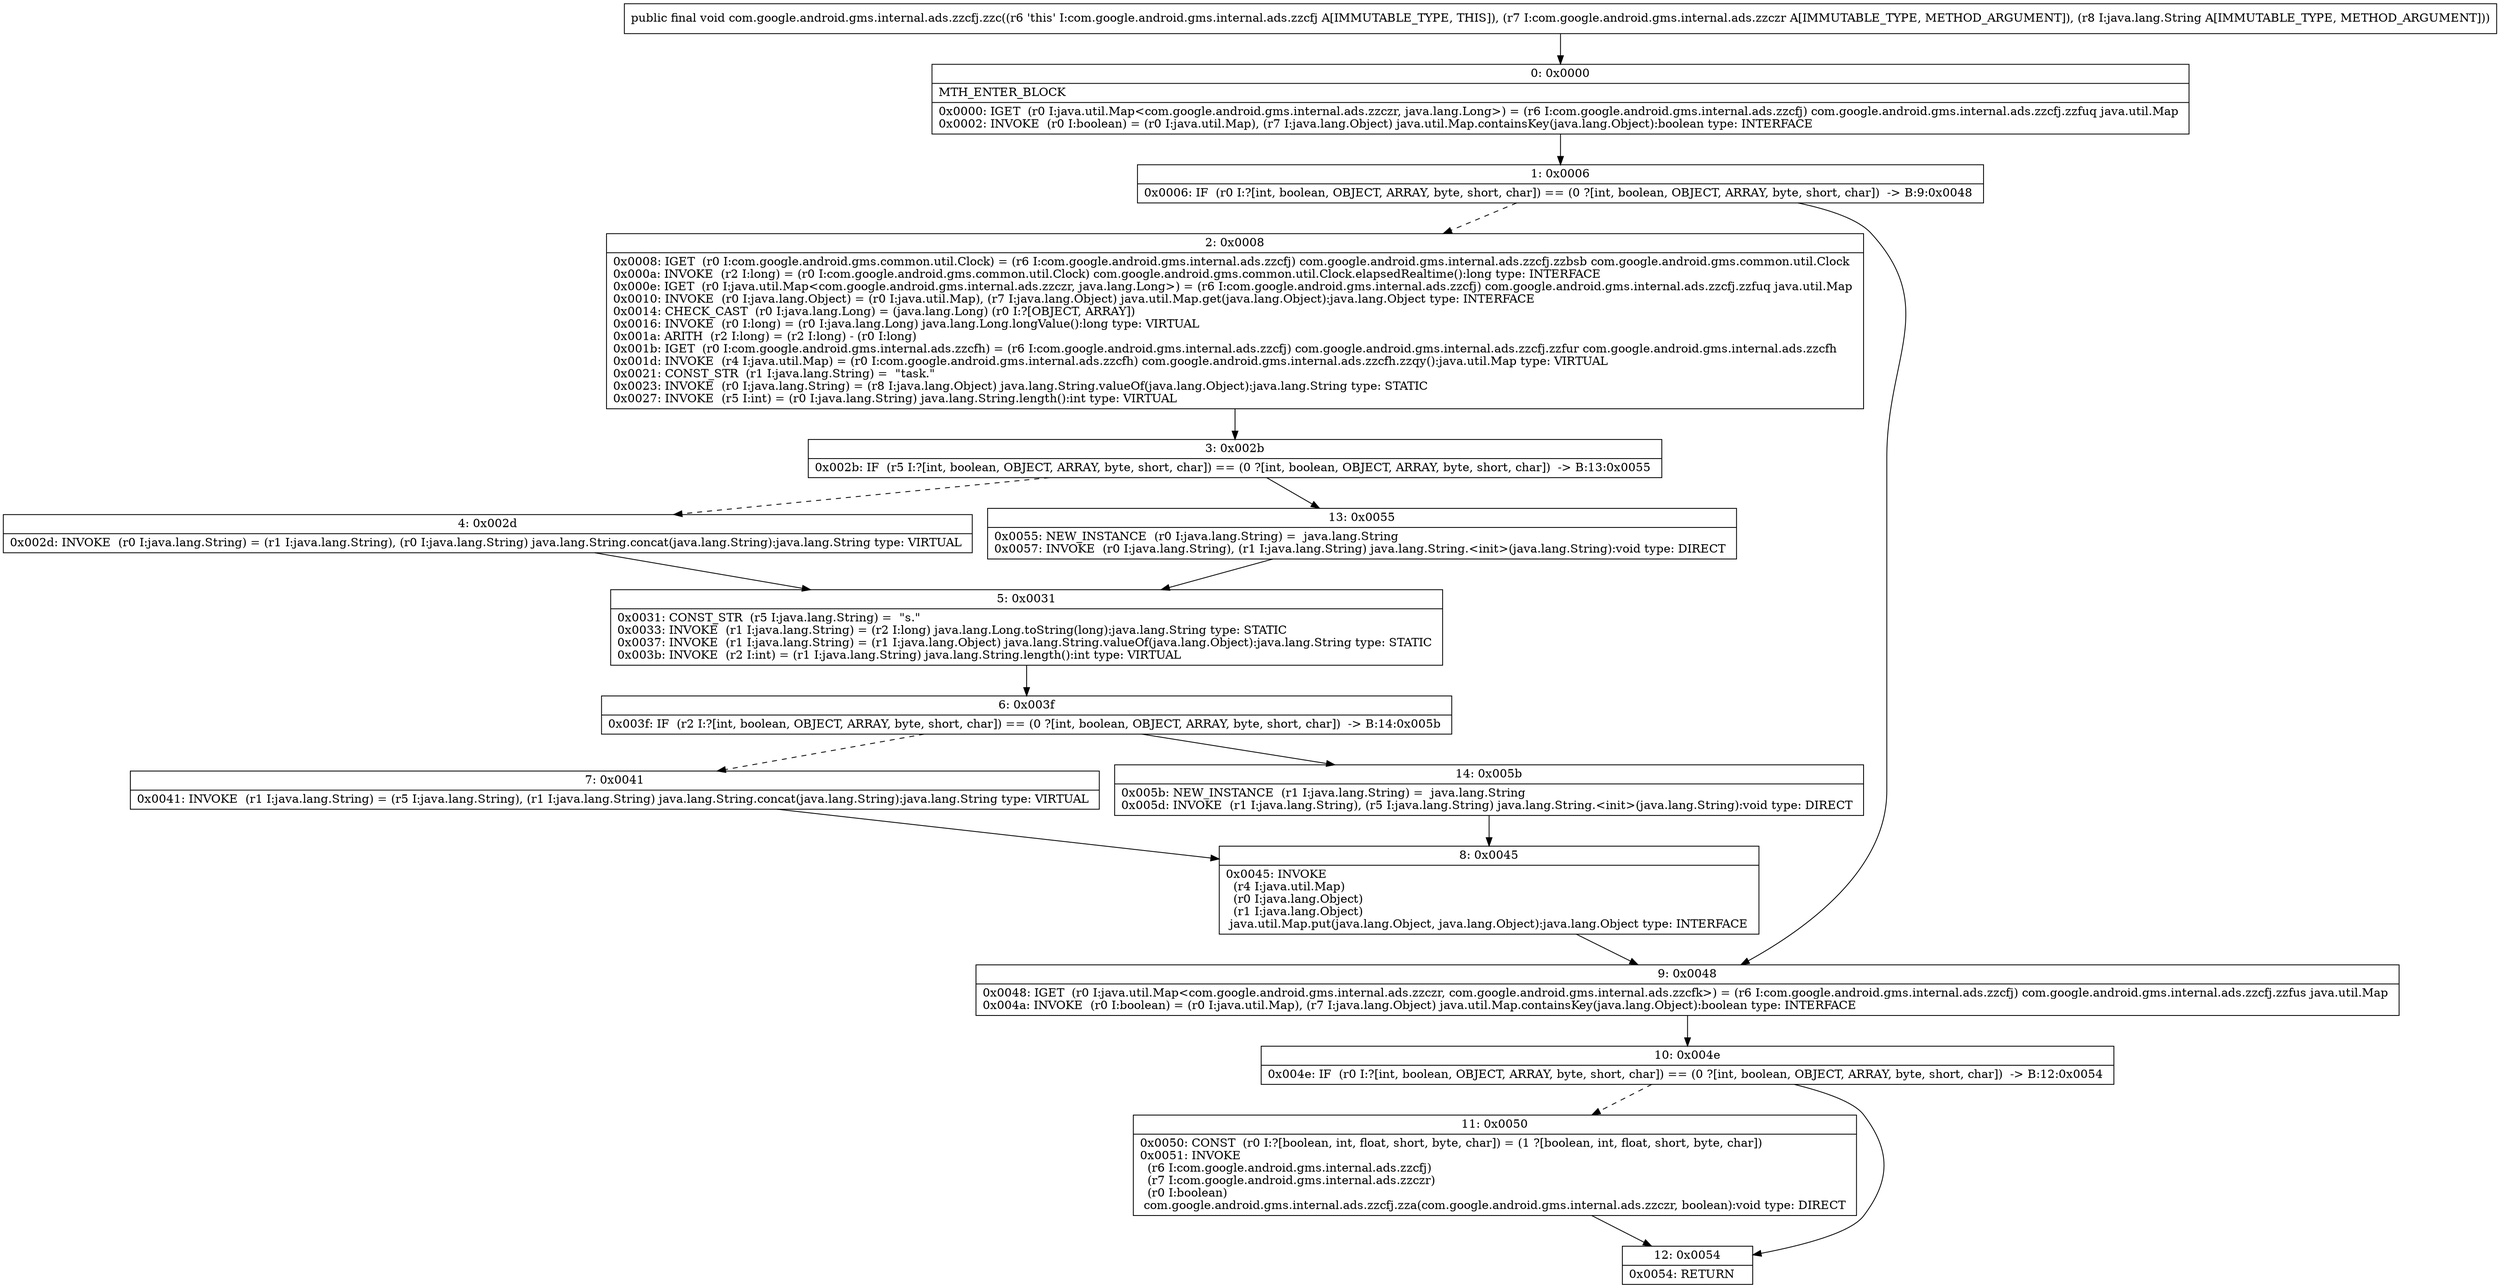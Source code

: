 digraph "CFG forcom.google.android.gms.internal.ads.zzcfj.zzc(Lcom\/google\/android\/gms\/internal\/ads\/zzczr;Ljava\/lang\/String;)V" {
Node_0 [shape=record,label="{0\:\ 0x0000|MTH_ENTER_BLOCK\l|0x0000: IGET  (r0 I:java.util.Map\<com.google.android.gms.internal.ads.zzczr, java.lang.Long\>) = (r6 I:com.google.android.gms.internal.ads.zzcfj) com.google.android.gms.internal.ads.zzcfj.zzfuq java.util.Map \l0x0002: INVOKE  (r0 I:boolean) = (r0 I:java.util.Map), (r7 I:java.lang.Object) java.util.Map.containsKey(java.lang.Object):boolean type: INTERFACE \l}"];
Node_1 [shape=record,label="{1\:\ 0x0006|0x0006: IF  (r0 I:?[int, boolean, OBJECT, ARRAY, byte, short, char]) == (0 ?[int, boolean, OBJECT, ARRAY, byte, short, char])  \-\> B:9:0x0048 \l}"];
Node_2 [shape=record,label="{2\:\ 0x0008|0x0008: IGET  (r0 I:com.google.android.gms.common.util.Clock) = (r6 I:com.google.android.gms.internal.ads.zzcfj) com.google.android.gms.internal.ads.zzcfj.zzbsb com.google.android.gms.common.util.Clock \l0x000a: INVOKE  (r2 I:long) = (r0 I:com.google.android.gms.common.util.Clock) com.google.android.gms.common.util.Clock.elapsedRealtime():long type: INTERFACE \l0x000e: IGET  (r0 I:java.util.Map\<com.google.android.gms.internal.ads.zzczr, java.lang.Long\>) = (r6 I:com.google.android.gms.internal.ads.zzcfj) com.google.android.gms.internal.ads.zzcfj.zzfuq java.util.Map \l0x0010: INVOKE  (r0 I:java.lang.Object) = (r0 I:java.util.Map), (r7 I:java.lang.Object) java.util.Map.get(java.lang.Object):java.lang.Object type: INTERFACE \l0x0014: CHECK_CAST  (r0 I:java.lang.Long) = (java.lang.Long) (r0 I:?[OBJECT, ARRAY]) \l0x0016: INVOKE  (r0 I:long) = (r0 I:java.lang.Long) java.lang.Long.longValue():long type: VIRTUAL \l0x001a: ARITH  (r2 I:long) = (r2 I:long) \- (r0 I:long) \l0x001b: IGET  (r0 I:com.google.android.gms.internal.ads.zzcfh) = (r6 I:com.google.android.gms.internal.ads.zzcfj) com.google.android.gms.internal.ads.zzcfj.zzfur com.google.android.gms.internal.ads.zzcfh \l0x001d: INVOKE  (r4 I:java.util.Map) = (r0 I:com.google.android.gms.internal.ads.zzcfh) com.google.android.gms.internal.ads.zzcfh.zzqy():java.util.Map type: VIRTUAL \l0x0021: CONST_STR  (r1 I:java.lang.String) =  \"task.\" \l0x0023: INVOKE  (r0 I:java.lang.String) = (r8 I:java.lang.Object) java.lang.String.valueOf(java.lang.Object):java.lang.String type: STATIC \l0x0027: INVOKE  (r5 I:int) = (r0 I:java.lang.String) java.lang.String.length():int type: VIRTUAL \l}"];
Node_3 [shape=record,label="{3\:\ 0x002b|0x002b: IF  (r5 I:?[int, boolean, OBJECT, ARRAY, byte, short, char]) == (0 ?[int, boolean, OBJECT, ARRAY, byte, short, char])  \-\> B:13:0x0055 \l}"];
Node_4 [shape=record,label="{4\:\ 0x002d|0x002d: INVOKE  (r0 I:java.lang.String) = (r1 I:java.lang.String), (r0 I:java.lang.String) java.lang.String.concat(java.lang.String):java.lang.String type: VIRTUAL \l}"];
Node_5 [shape=record,label="{5\:\ 0x0031|0x0031: CONST_STR  (r5 I:java.lang.String) =  \"s.\" \l0x0033: INVOKE  (r1 I:java.lang.String) = (r2 I:long) java.lang.Long.toString(long):java.lang.String type: STATIC \l0x0037: INVOKE  (r1 I:java.lang.String) = (r1 I:java.lang.Object) java.lang.String.valueOf(java.lang.Object):java.lang.String type: STATIC \l0x003b: INVOKE  (r2 I:int) = (r1 I:java.lang.String) java.lang.String.length():int type: VIRTUAL \l}"];
Node_6 [shape=record,label="{6\:\ 0x003f|0x003f: IF  (r2 I:?[int, boolean, OBJECT, ARRAY, byte, short, char]) == (0 ?[int, boolean, OBJECT, ARRAY, byte, short, char])  \-\> B:14:0x005b \l}"];
Node_7 [shape=record,label="{7\:\ 0x0041|0x0041: INVOKE  (r1 I:java.lang.String) = (r5 I:java.lang.String), (r1 I:java.lang.String) java.lang.String.concat(java.lang.String):java.lang.String type: VIRTUAL \l}"];
Node_8 [shape=record,label="{8\:\ 0x0045|0x0045: INVOKE  \l  (r4 I:java.util.Map)\l  (r0 I:java.lang.Object)\l  (r1 I:java.lang.Object)\l java.util.Map.put(java.lang.Object, java.lang.Object):java.lang.Object type: INTERFACE \l}"];
Node_9 [shape=record,label="{9\:\ 0x0048|0x0048: IGET  (r0 I:java.util.Map\<com.google.android.gms.internal.ads.zzczr, com.google.android.gms.internal.ads.zzcfk\>) = (r6 I:com.google.android.gms.internal.ads.zzcfj) com.google.android.gms.internal.ads.zzcfj.zzfus java.util.Map \l0x004a: INVOKE  (r0 I:boolean) = (r0 I:java.util.Map), (r7 I:java.lang.Object) java.util.Map.containsKey(java.lang.Object):boolean type: INTERFACE \l}"];
Node_10 [shape=record,label="{10\:\ 0x004e|0x004e: IF  (r0 I:?[int, boolean, OBJECT, ARRAY, byte, short, char]) == (0 ?[int, boolean, OBJECT, ARRAY, byte, short, char])  \-\> B:12:0x0054 \l}"];
Node_11 [shape=record,label="{11\:\ 0x0050|0x0050: CONST  (r0 I:?[boolean, int, float, short, byte, char]) = (1 ?[boolean, int, float, short, byte, char]) \l0x0051: INVOKE  \l  (r6 I:com.google.android.gms.internal.ads.zzcfj)\l  (r7 I:com.google.android.gms.internal.ads.zzczr)\l  (r0 I:boolean)\l com.google.android.gms.internal.ads.zzcfj.zza(com.google.android.gms.internal.ads.zzczr, boolean):void type: DIRECT \l}"];
Node_12 [shape=record,label="{12\:\ 0x0054|0x0054: RETURN   \l}"];
Node_13 [shape=record,label="{13\:\ 0x0055|0x0055: NEW_INSTANCE  (r0 I:java.lang.String) =  java.lang.String \l0x0057: INVOKE  (r0 I:java.lang.String), (r1 I:java.lang.String) java.lang.String.\<init\>(java.lang.String):void type: DIRECT \l}"];
Node_14 [shape=record,label="{14\:\ 0x005b|0x005b: NEW_INSTANCE  (r1 I:java.lang.String) =  java.lang.String \l0x005d: INVOKE  (r1 I:java.lang.String), (r5 I:java.lang.String) java.lang.String.\<init\>(java.lang.String):void type: DIRECT \l}"];
MethodNode[shape=record,label="{public final void com.google.android.gms.internal.ads.zzcfj.zzc((r6 'this' I:com.google.android.gms.internal.ads.zzcfj A[IMMUTABLE_TYPE, THIS]), (r7 I:com.google.android.gms.internal.ads.zzczr A[IMMUTABLE_TYPE, METHOD_ARGUMENT]), (r8 I:java.lang.String A[IMMUTABLE_TYPE, METHOD_ARGUMENT])) }"];
MethodNode -> Node_0;
Node_0 -> Node_1;
Node_1 -> Node_2[style=dashed];
Node_1 -> Node_9;
Node_2 -> Node_3;
Node_3 -> Node_4[style=dashed];
Node_3 -> Node_13;
Node_4 -> Node_5;
Node_5 -> Node_6;
Node_6 -> Node_7[style=dashed];
Node_6 -> Node_14;
Node_7 -> Node_8;
Node_8 -> Node_9;
Node_9 -> Node_10;
Node_10 -> Node_11[style=dashed];
Node_10 -> Node_12;
Node_11 -> Node_12;
Node_13 -> Node_5;
Node_14 -> Node_8;
}

